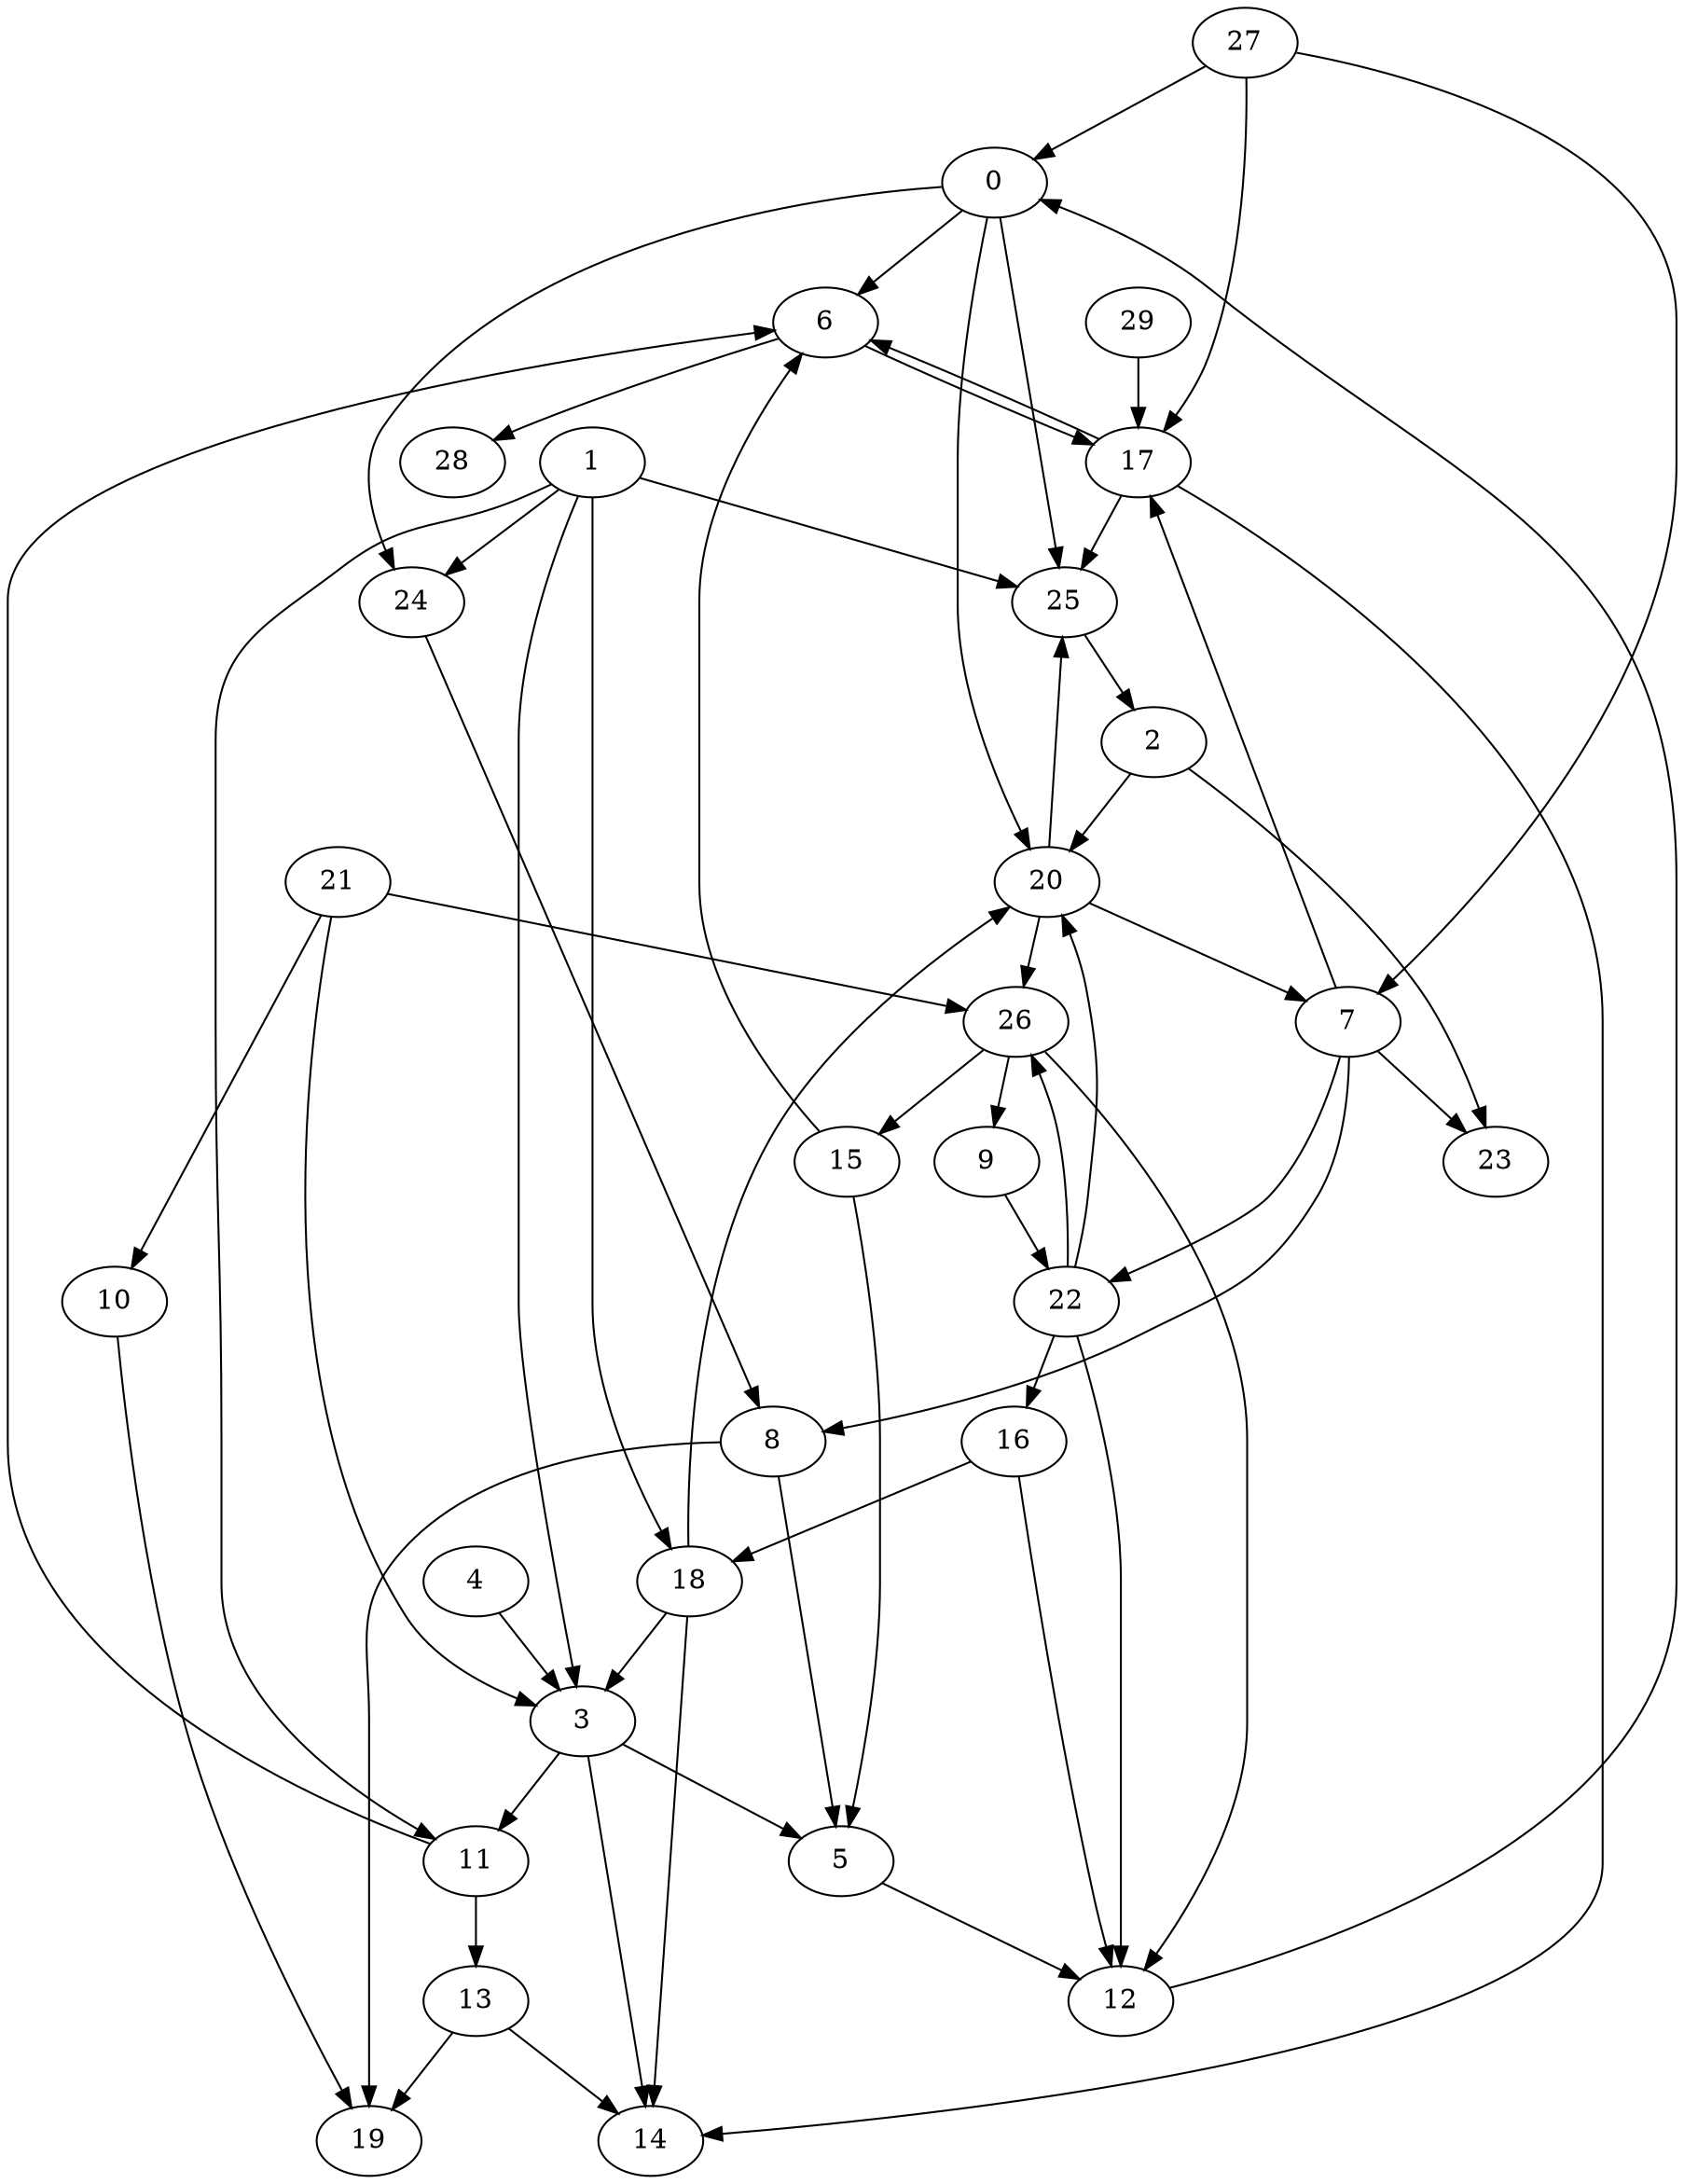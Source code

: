 digraph {0 -> 6;
0 -> 24;
0 -> 20;
0 -> 25;
1 -> 3;
1 -> 24;
1 -> 18;
1 -> 11;
1 -> 25;
2 -> 20;
2 -> 23;
3 -> 14;
3 -> 11;
3 -> 5;
4 -> 3;
5 -> 12;
6 -> 17;
6 -> 28;
7 -> 23;
7 -> 8;
7 -> 22;
7 -> 17;
8 -> 19;
8 -> 5;
9 -> 22;
10 -> 19;
11 -> 13;
11 -> 6;
12 -> 0;
13 -> 14;
13 -> 19;
14;
15 -> 5;
15 -> 6;
16 -> 18;
16 -> 12;
17 -> 14;
17 -> 25;
17 -> 6;
18 -> 14;
18 -> 3;
18 -> 20;
19;
20 -> 7;
20 -> 26;
20 -> 25;
21 -> 3;
21 -> 10;
21 -> 26;
22 -> 26;
22 -> 12;
22 -> 20;
22 -> 16;
23;
24 -> 8;
25 -> 2;
26 -> 9;
26 -> 15;
26 -> 12;
27 -> 17;
27 -> 0;
27 -> 7;
28;
29 -> 17;
}